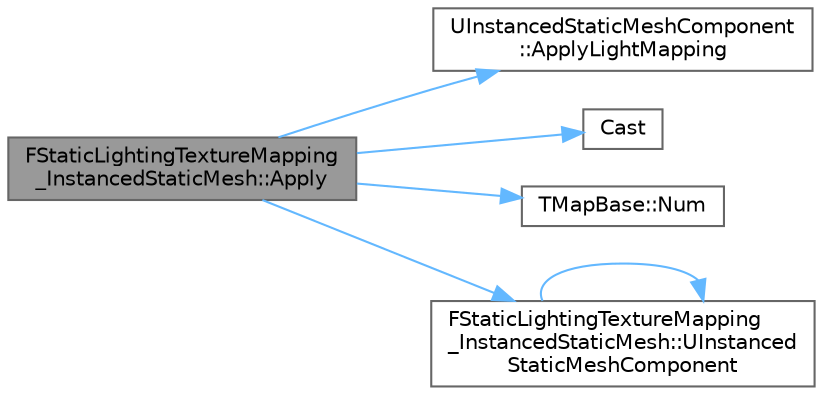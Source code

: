 digraph "FStaticLightingTextureMapping_InstancedStaticMesh::Apply"
{
 // INTERACTIVE_SVG=YES
 // LATEX_PDF_SIZE
  bgcolor="transparent";
  edge [fontname=Helvetica,fontsize=10,labelfontname=Helvetica,labelfontsize=10];
  node [fontname=Helvetica,fontsize=10,shape=box,height=0.2,width=0.4];
  rankdir="LR";
  Node1 [id="Node000001",label="FStaticLightingTextureMapping\l_InstancedStaticMesh::Apply",height=0.2,width=0.4,color="gray40", fillcolor="grey60", style="filled", fontcolor="black",tooltip="Called when the static lighting has been computed to apply it to the mapping's owner."];
  Node1 -> Node2 [id="edge1_Node000001_Node000002",color="steelblue1",style="solid",tooltip=" "];
  Node2 [id="Node000002",label="UInstancedStaticMeshComponent\l::ApplyLightMapping",height=0.2,width=0.4,color="grey40", fillcolor="white", style="filled",URL="$d8/d8c/classUInstancedStaticMeshComponent.html#a3087ffe8e04abba17771b53248369353",tooltip=" "];
  Node1 -> Node3 [id="edge2_Node000001_Node000003",color="steelblue1",style="solid",tooltip=" "];
  Node3 [id="Node000003",label="Cast",height=0.2,width=0.4,color="grey40", fillcolor="white", style="filled",URL="$d4/d55/Casts_8h.html#af337187a7ebe36fac35ea41db8a65ba9",tooltip=" "];
  Node1 -> Node4 [id="edge3_Node000001_Node000004",color="steelblue1",style="solid",tooltip=" "];
  Node4 [id="Node000004",label="TMapBase::Num",height=0.2,width=0.4,color="grey40", fillcolor="white", style="filled",URL="$d8/dad/classTMapBase.html#ab3bfeb512cd70734cd34e17582475a36",tooltip=" "];
  Node1 -> Node5 [id="edge4_Node000001_Node000005",color="steelblue1",style="solid",tooltip=" "];
  Node5 [id="Node000005",label="FStaticLightingTextureMapping\l_InstancedStaticMesh::UInstanced\lStaticMeshComponent",height=0.2,width=0.4,color="grey40", fillcolor="white", style="filled",URL="$d6/d70/classFStaticLightingTextureMapping__InstancedStaticMesh.html#a4276471660708356390f9f9e72460194",tooltip=" "];
  Node5 -> Node5 [id="edge5_Node000005_Node000005",color="steelblue1",style="solid",tooltip=" "];
}
